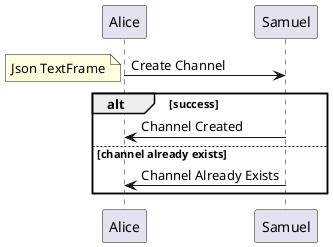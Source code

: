 @startuml
Alice -> Samuel: Create Channel
note left: Json TextFrame

alt success
    Samuel -> Alice: Channel Created
else channel already exists
    Samuel -> Alice: Channel Already Exists
end
@enduml
